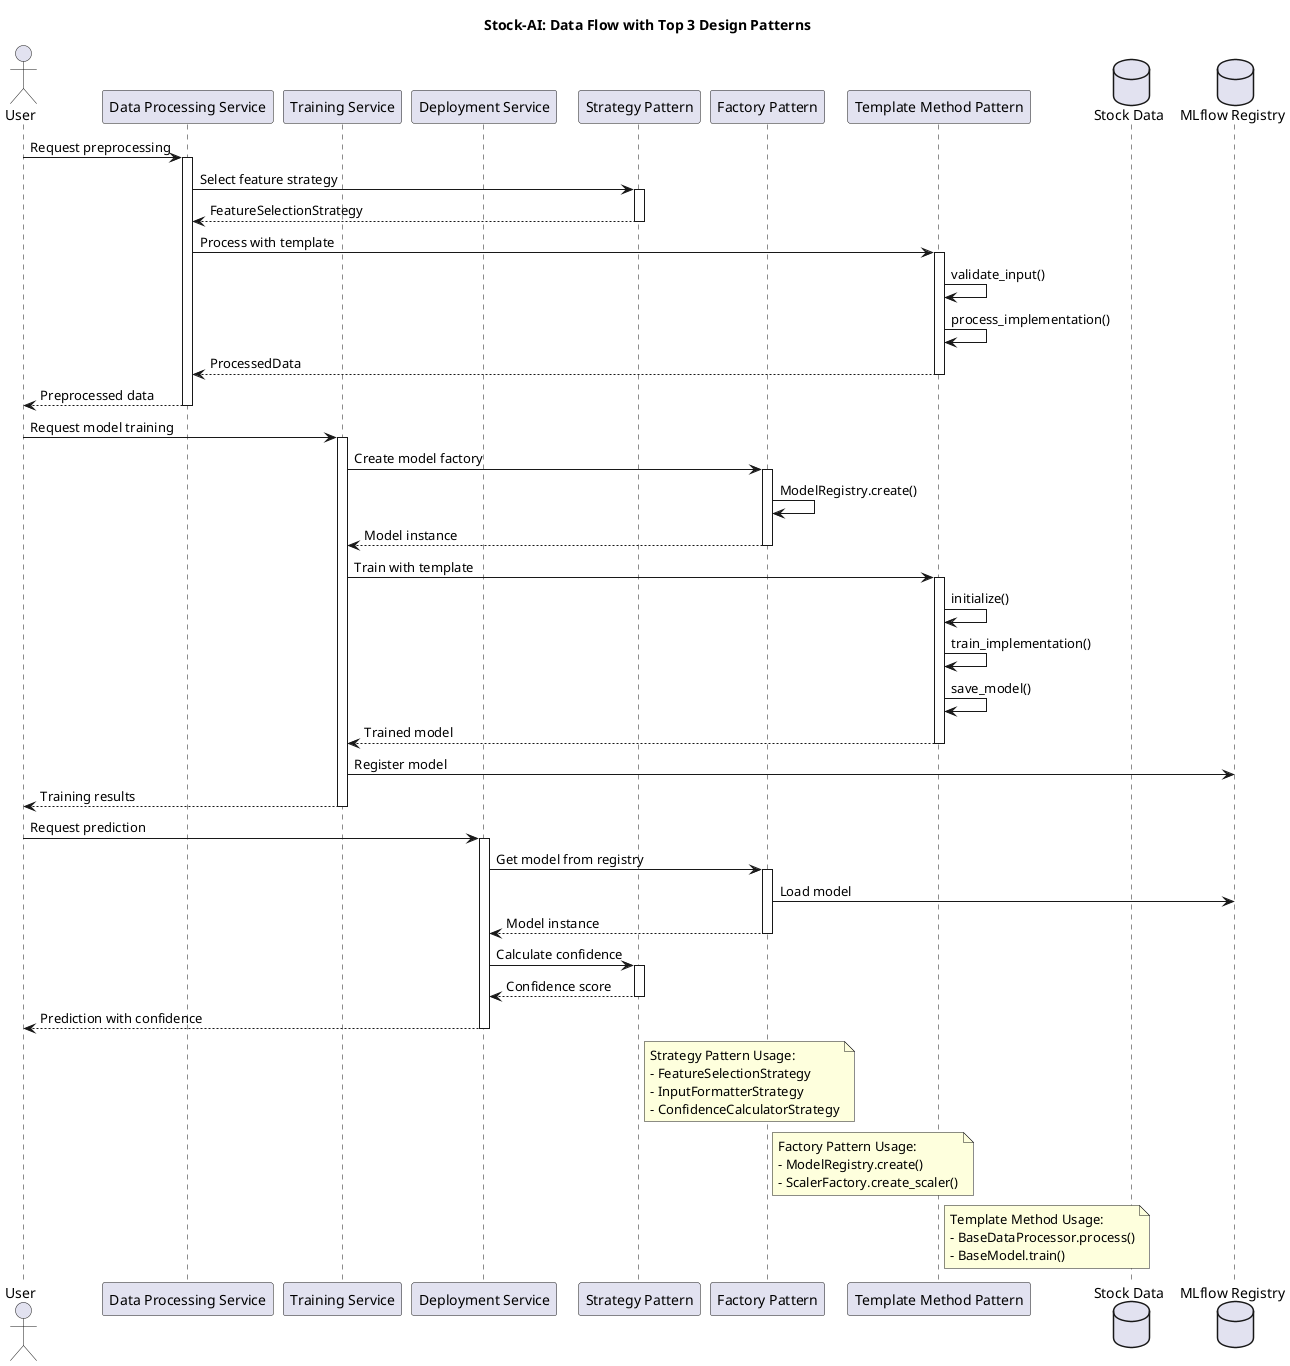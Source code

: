 @startuml Data_Flow_With_Top_3_Patterns

title Stock-AI: Data Flow with Top 3 Design Patterns

actor "User" as U
participant "Data Processing Service" as DPS
participant "Training Service" as TS
participant "Deployment Service" as DS

participant "Strategy Pattern" as SP
participant "Factory Pattern" as FP
participant "Template Method Pattern" as TMP

database "Stock Data" as SD
database "MLflow Registry" as MLR

' Initial data flow
U -> DPS : Request preprocessing
activate DPS

DPS -> SP : Select feature strategy
activate SP
SP --> DPS : FeatureSelectionStrategy
deactivate SP

DPS -> TMP : Process with template
activate TMP
TMP -> TMP : validate_input()
TMP -> TMP : process_implementation()
TMP --> DPS : ProcessedData
deactivate TMP

DPS --> U : Preprocessed data
deactivate DPS

' Training flow
U -> TS : Request model training
activate TS

TS -> FP : Create model factory
activate FP
FP -> FP : ModelRegistry.create()
FP --> TS : Model instance
deactivate FP

TS -> TMP : Train with template
activate TMP
TMP -> TMP : initialize()
TMP -> TMP : train_implementation()
TMP -> TMP : save_model()
TMP --> TS : Trained model
deactivate TMP

TS -> MLR : Register model
TS --> U : Training results
deactivate TS

' Deployment flow
U -> DS : Request prediction
activate DS

DS -> FP : Get model from registry
activate FP
FP -> MLR : Load model
FP --> DS : Model instance
deactivate FP

DS -> SP : Calculate confidence
activate SP
SP --> DS : Confidence score
deactivate SP

DS --> U : Prediction with confidence
deactivate DS

note right of SP
  Strategy Pattern Usage:
  - FeatureSelectionStrategy
  - InputFormatterStrategy
  - ConfidenceCalculatorStrategy
end note

note right of FP
  Factory Pattern Usage:
  - ModelRegistry.create()
  - ScalerFactory.create_scaler()
end note

note right of TMP
  Template Method Usage:
  - BaseDataProcessor.process()
  - BaseModel.train()
end note

@enduml 
